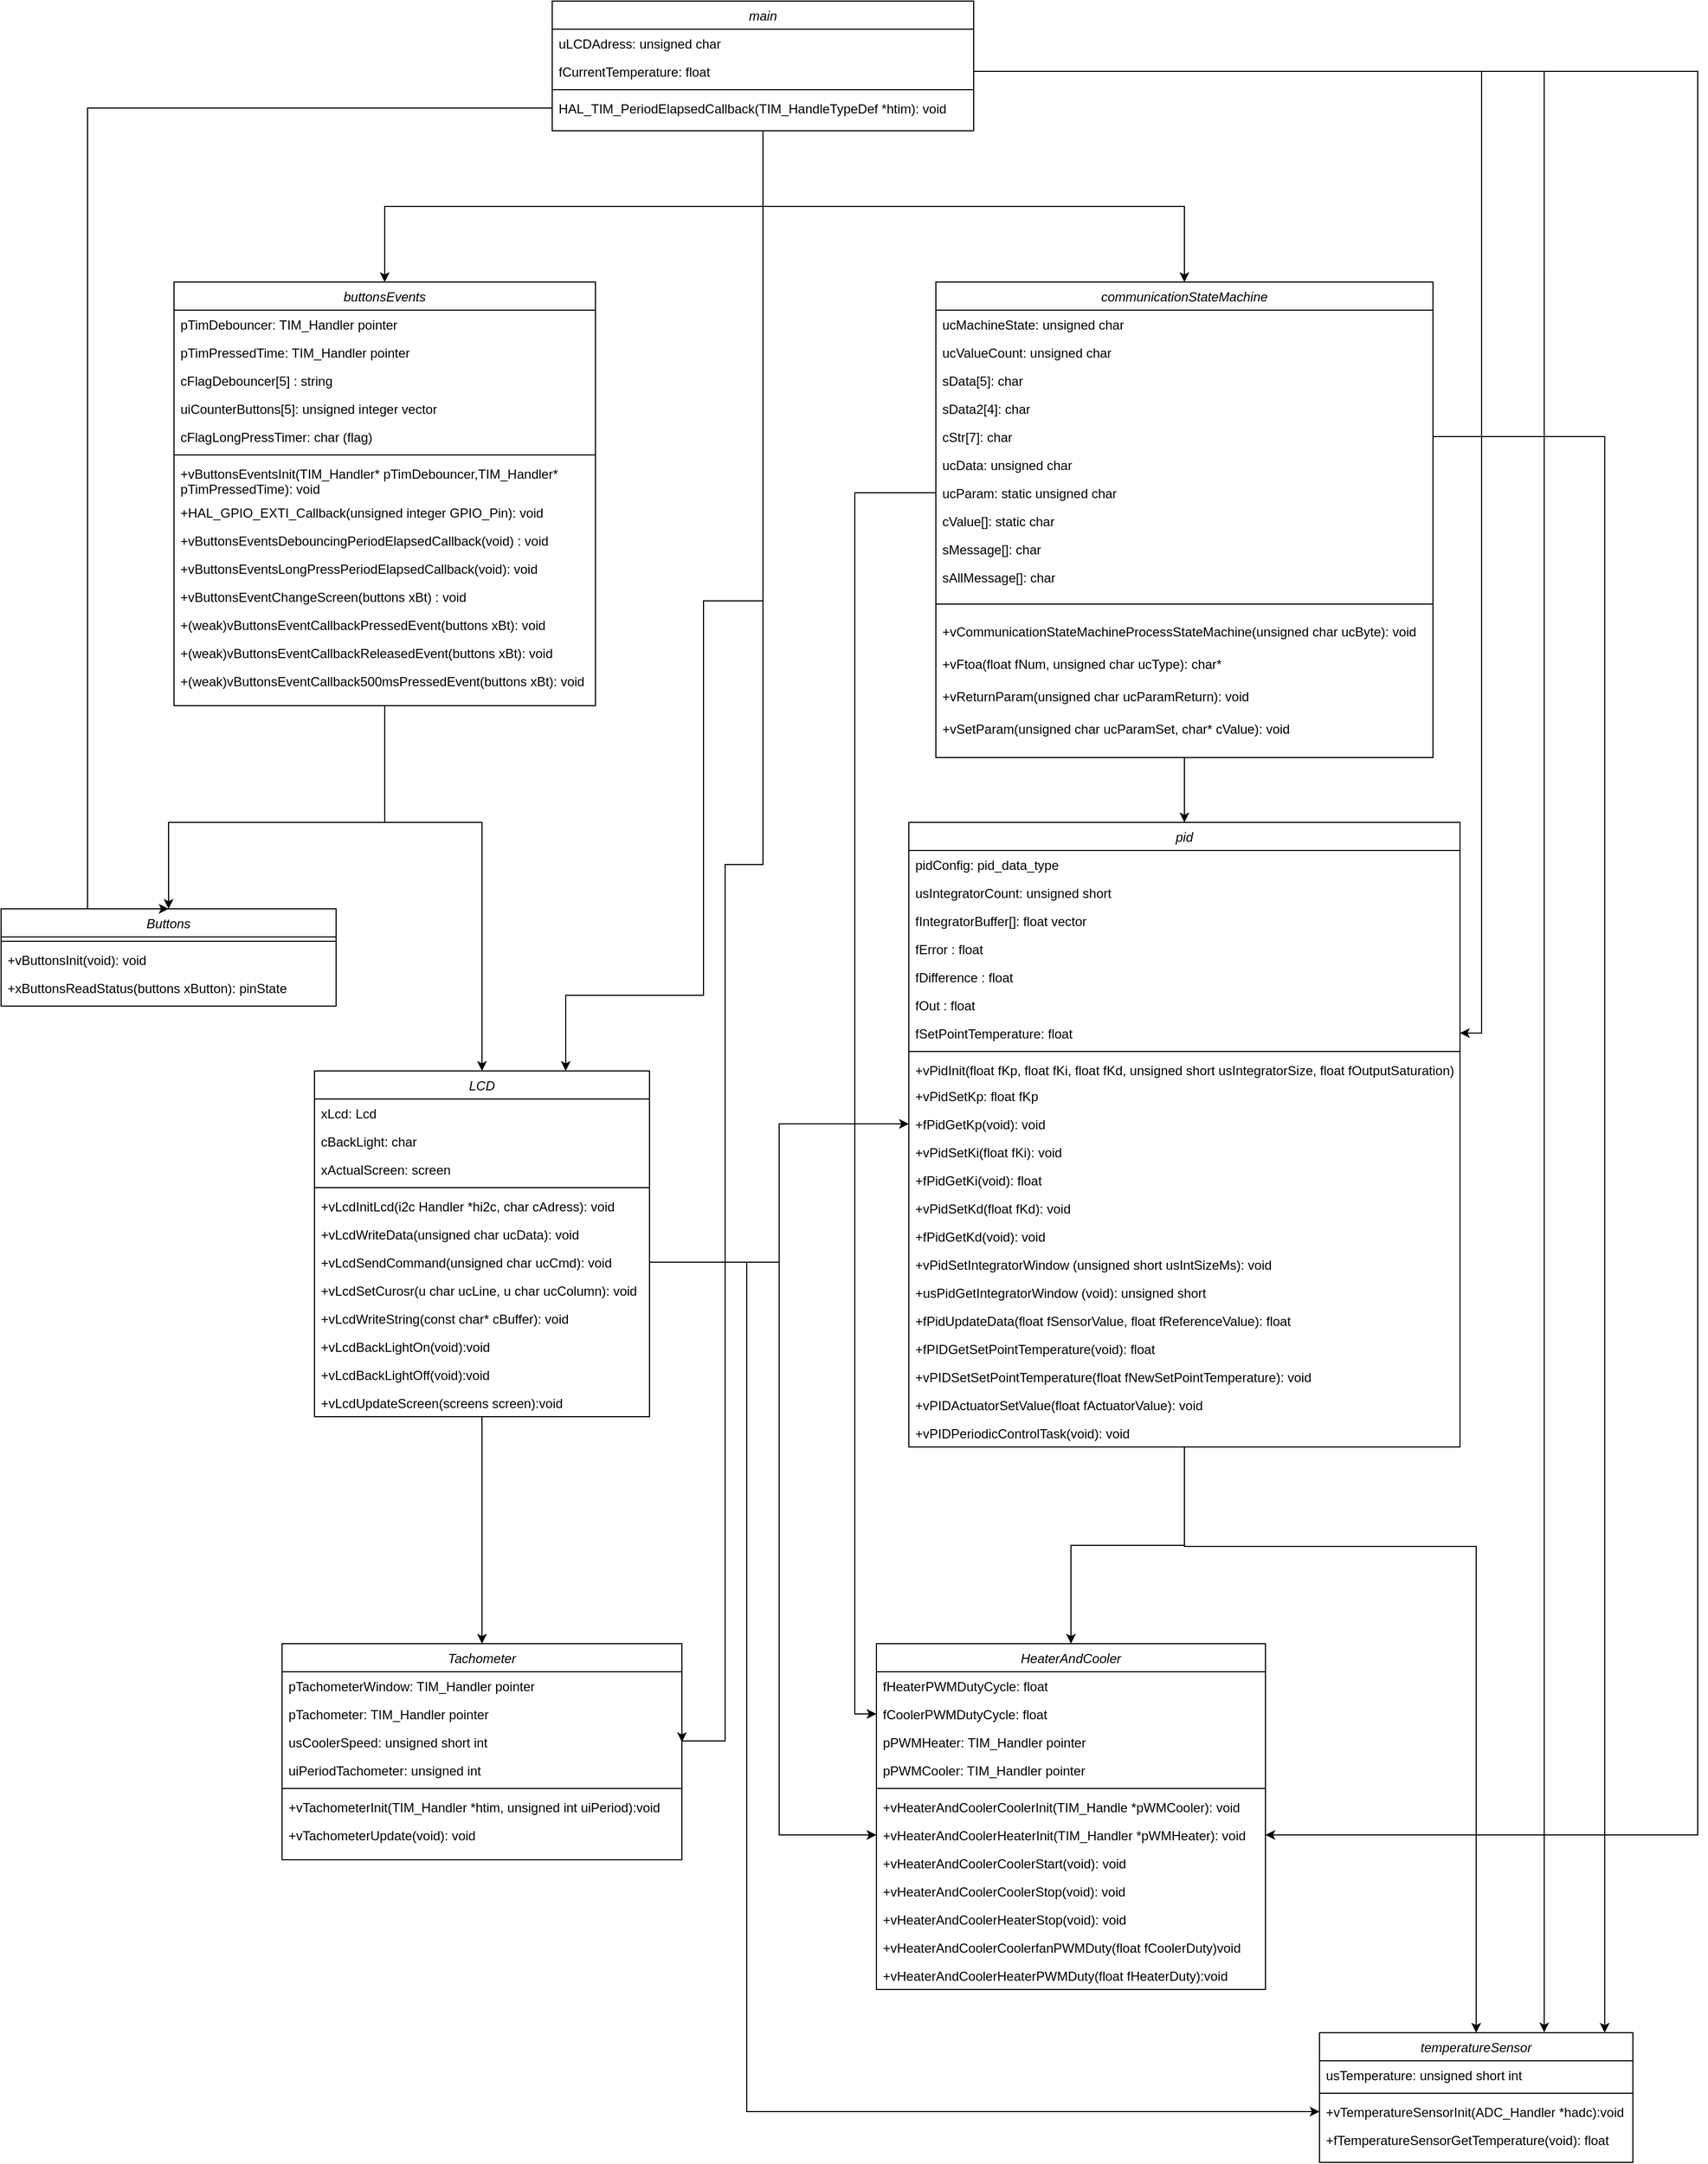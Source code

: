 <mxfile version="21.5.0" type="github">
  <diagram id="C5RBs43oDa-KdzZeNtuy" name="Page-1">
    <mxGraphModel dx="1857" dy="932" grid="1" gridSize="10" guides="1" tooltips="1" connect="1" arrows="1" fold="1" page="1" pageScale="1" pageWidth="827" pageHeight="1169" math="0" shadow="0">
      <root>
        <mxCell id="WIyWlLk6GJQsqaUBKTNV-0" />
        <mxCell id="WIyWlLk6GJQsqaUBKTNV-1" parent="WIyWlLk6GJQsqaUBKTNV-0" />
        <mxCell id="bBa0pSg91hH1IUtt1Wy1-30" style="edgeStyle=orthogonalEdgeStyle;rounded=0;orthogonalLoop=1;jettySize=auto;html=1;entryX=0.5;entryY=0;entryDx=0;entryDy=0;" parent="WIyWlLk6GJQsqaUBKTNV-1" source="zkfFHV4jXpPFQw0GAbJ--0" target="0i5cV93Fo1JxYbAB2r_D-63" edge="1">
          <mxGeometry relative="1" as="geometry" />
        </mxCell>
        <mxCell id="zkfFHV4jXpPFQw0GAbJ--0" value="LCD" style="swimlane;fontStyle=2;align=center;verticalAlign=top;childLayout=stackLayout;horizontal=1;startSize=26;horizontalStack=0;resizeParent=1;resizeLast=0;collapsible=1;marginBottom=0;rounded=0;shadow=0;strokeWidth=1;" parent="WIyWlLk6GJQsqaUBKTNV-1" vertex="1">
          <mxGeometry x="330" y="1200" width="310" height="320" as="geometry">
            <mxRectangle x="230" y="140" width="160" height="26" as="alternateBounds" />
          </mxGeometry>
        </mxCell>
        <mxCell id="zkfFHV4jXpPFQw0GAbJ--1" value="xLcd: Lcd&#xa;" style="text;align=left;verticalAlign=top;spacingLeft=4;spacingRight=4;overflow=hidden;rotatable=0;points=[[0,0.5],[1,0.5]];portConstraint=eastwest;" parent="zkfFHV4jXpPFQw0GAbJ--0" vertex="1">
          <mxGeometry y="26" width="310" height="26" as="geometry" />
        </mxCell>
        <mxCell id="zkfFHV4jXpPFQw0GAbJ--2" value="cBackLight: char" style="text;align=left;verticalAlign=top;spacingLeft=4;spacingRight=4;overflow=hidden;rotatable=0;points=[[0,0.5],[1,0.5]];portConstraint=eastwest;rounded=0;shadow=0;html=0;" parent="zkfFHV4jXpPFQw0GAbJ--0" vertex="1">
          <mxGeometry y="52" width="310" height="26" as="geometry" />
        </mxCell>
        <mxCell id="2O0lbyeupgAcVJC7sNoG-7" value="xActualScreen: screen" style="text;align=left;verticalAlign=top;spacingLeft=4;spacingRight=4;overflow=hidden;rotatable=0;points=[[0,0.5],[1,0.5]];portConstraint=eastwest;rounded=0;shadow=0;html=0;" parent="zkfFHV4jXpPFQw0GAbJ--0" vertex="1">
          <mxGeometry y="78" width="310" height="26" as="geometry" />
        </mxCell>
        <mxCell id="zkfFHV4jXpPFQw0GAbJ--4" value="" style="line;html=1;strokeWidth=1;align=left;verticalAlign=middle;spacingTop=-1;spacingLeft=3;spacingRight=3;rotatable=0;labelPosition=right;points=[];portConstraint=eastwest;" parent="zkfFHV4jXpPFQw0GAbJ--0" vertex="1">
          <mxGeometry y="104" width="310" height="8" as="geometry" />
        </mxCell>
        <mxCell id="zkfFHV4jXpPFQw0GAbJ--5" value="+vLcdInitLcd(i2c Handler *hi2c, char cAdress): void" style="text;align=left;verticalAlign=top;spacingLeft=4;spacingRight=4;overflow=hidden;rotatable=0;points=[[0,0.5],[1,0.5]];portConstraint=eastwest;" parent="zkfFHV4jXpPFQw0GAbJ--0" vertex="1">
          <mxGeometry y="112" width="310" height="26" as="geometry" />
        </mxCell>
        <mxCell id="BaVjH6o6p_pFR1Oq_3Zt-0" value="+vLcdWriteData(unsigned char ucData): void" style="text;align=left;verticalAlign=top;spacingLeft=4;spacingRight=4;overflow=hidden;rotatable=0;points=[[0,0.5],[1,0.5]];portConstraint=eastwest;" parent="zkfFHV4jXpPFQw0GAbJ--0" vertex="1">
          <mxGeometry y="138" width="310" height="26" as="geometry" />
        </mxCell>
        <mxCell id="BaVjH6o6p_pFR1Oq_3Zt-1" value="+vLcdSendCommand(unsigned char ucCmd): void" style="text;align=left;verticalAlign=top;spacingLeft=4;spacingRight=4;overflow=hidden;rotatable=0;points=[[0,0.5],[1,0.5]];portConstraint=eastwest;" parent="zkfFHV4jXpPFQw0GAbJ--0" vertex="1">
          <mxGeometry y="164" width="310" height="26" as="geometry" />
        </mxCell>
        <mxCell id="BaVjH6o6p_pFR1Oq_3Zt-2" value="+vLcdSetCurosr(u char ucLine, u char ucColumn): void" style="text;align=left;verticalAlign=top;spacingLeft=4;spacingRight=4;overflow=hidden;rotatable=0;points=[[0,0.5],[1,0.5]];portConstraint=eastwest;" parent="zkfFHV4jXpPFQw0GAbJ--0" vertex="1">
          <mxGeometry y="190" width="310" height="26" as="geometry" />
        </mxCell>
        <mxCell id="BaVjH6o6p_pFR1Oq_3Zt-3" value="+vLcdWriteString(const char* cBuffer): void" style="text;align=left;verticalAlign=top;spacingLeft=4;spacingRight=4;overflow=hidden;rotatable=0;points=[[0,0.5],[1,0.5]];portConstraint=eastwest;" parent="zkfFHV4jXpPFQw0GAbJ--0" vertex="1">
          <mxGeometry y="216" width="310" height="26" as="geometry" />
        </mxCell>
        <mxCell id="2O0lbyeupgAcVJC7sNoG-2" value="+vLcdBackLightOn(void):void" style="text;align=left;verticalAlign=top;spacingLeft=4;spacingRight=4;overflow=hidden;rotatable=0;points=[[0,0.5],[1,0.5]];portConstraint=eastwest;" parent="zkfFHV4jXpPFQw0GAbJ--0" vertex="1">
          <mxGeometry y="242" width="310" height="26" as="geometry" />
        </mxCell>
        <mxCell id="2O0lbyeupgAcVJC7sNoG-3" value="+vLcdBackLightOff(void):void" style="text;align=left;verticalAlign=top;spacingLeft=4;spacingRight=4;overflow=hidden;rotatable=0;points=[[0,0.5],[1,0.5]];portConstraint=eastwest;" parent="zkfFHV4jXpPFQw0GAbJ--0" vertex="1">
          <mxGeometry y="268" width="310" height="26" as="geometry" />
        </mxCell>
        <mxCell id="2O0lbyeupgAcVJC7sNoG-4" value="+vLcdUpdateScreen(screens screen):void" style="text;align=left;verticalAlign=top;spacingLeft=4;spacingRight=4;overflow=hidden;rotatable=0;points=[[0,0.5],[1,0.5]];portConstraint=eastwest;" parent="zkfFHV4jXpPFQw0GAbJ--0" vertex="1">
          <mxGeometry y="294" width="310" height="26" as="geometry" />
        </mxCell>
        <mxCell id="0i5cV93Fo1JxYbAB2r_D-0" value="Buttons" style="swimlane;fontStyle=2;align=center;verticalAlign=top;childLayout=stackLayout;horizontal=1;startSize=26;horizontalStack=0;resizeParent=1;resizeLast=0;collapsible=1;marginBottom=0;rounded=0;shadow=0;strokeWidth=1;" parent="WIyWlLk6GJQsqaUBKTNV-1" vertex="1">
          <mxGeometry x="40" y="1050" width="310" height="90" as="geometry">
            <mxRectangle x="230" y="140" width="160" height="26" as="alternateBounds" />
          </mxGeometry>
        </mxCell>
        <mxCell id="0i5cV93Fo1JxYbAB2r_D-4" value="" style="line;html=1;strokeWidth=1;align=left;verticalAlign=middle;spacingTop=-1;spacingLeft=3;spacingRight=3;rotatable=0;labelPosition=right;points=[];portConstraint=eastwest;" parent="0i5cV93Fo1JxYbAB2r_D-0" vertex="1">
          <mxGeometry y="26" width="310" height="8" as="geometry" />
        </mxCell>
        <mxCell id="0i5cV93Fo1JxYbAB2r_D-5" value="+vButtonsInit(void): void" style="text;align=left;verticalAlign=top;spacingLeft=4;spacingRight=4;overflow=hidden;rotatable=0;points=[[0,0.5],[1,0.5]];portConstraint=eastwest;" parent="0i5cV93Fo1JxYbAB2r_D-0" vertex="1">
          <mxGeometry y="34" width="310" height="26" as="geometry" />
        </mxCell>
        <mxCell id="0i5cV93Fo1JxYbAB2r_D-6" value="+xButtonsReadStatus(buttons xButton): pinState" style="text;align=left;verticalAlign=top;spacingLeft=4;spacingRight=4;overflow=hidden;rotatable=0;points=[[0,0.5],[1,0.5]];portConstraint=eastwest;" parent="0i5cV93Fo1JxYbAB2r_D-0" vertex="1">
          <mxGeometry y="60" width="310" height="26" as="geometry" />
        </mxCell>
        <mxCell id="bBa0pSg91hH1IUtt1Wy1-35" style="edgeStyle=orthogonalEdgeStyle;rounded=0;orthogonalLoop=1;jettySize=auto;html=1;entryX=0.5;entryY=0;entryDx=0;entryDy=0;" parent="WIyWlLk6GJQsqaUBKTNV-1" source="0i5cV93Fo1JxYbAB2r_D-13" target="zkfFHV4jXpPFQw0GAbJ--0" edge="1">
          <mxGeometry relative="1" as="geometry">
            <Array as="points">
              <mxPoint x="395" y="970" />
              <mxPoint x="485" y="970" />
            </Array>
          </mxGeometry>
        </mxCell>
        <mxCell id="bBa0pSg91hH1IUtt1Wy1-37" style="edgeStyle=orthogonalEdgeStyle;rounded=0;orthogonalLoop=1;jettySize=auto;html=1;entryX=0.5;entryY=0;entryDx=0;entryDy=0;exitX=0.5;exitY=1;exitDx=0;exitDy=0;" parent="WIyWlLk6GJQsqaUBKTNV-1" source="0i5cV93Fo1JxYbAB2r_D-13" target="0i5cV93Fo1JxYbAB2r_D-0" edge="1">
          <mxGeometry relative="1" as="geometry">
            <Array as="points">
              <mxPoint x="395" y="970" />
              <mxPoint x="195" y="970" />
            </Array>
          </mxGeometry>
        </mxCell>
        <mxCell id="0i5cV93Fo1JxYbAB2r_D-13" value="buttonsEvents" style="swimlane;fontStyle=2;align=center;verticalAlign=top;childLayout=stackLayout;horizontal=1;startSize=26;horizontalStack=0;resizeParent=1;resizeLast=0;collapsible=1;marginBottom=0;rounded=0;shadow=0;strokeWidth=1;" parent="WIyWlLk6GJQsqaUBKTNV-1" vertex="1">
          <mxGeometry x="200" y="470" width="390" height="392" as="geometry">
            <mxRectangle x="230" y="140" width="160" height="26" as="alternateBounds" />
          </mxGeometry>
        </mxCell>
        <mxCell id="0i5cV93Fo1JxYbAB2r_D-14" value="pTimDebouncer: TIM_Handler pointer" style="text;align=left;verticalAlign=top;spacingLeft=4;spacingRight=4;overflow=hidden;rotatable=0;points=[[0,0.5],[1,0.5]];portConstraint=eastwest;" parent="0i5cV93Fo1JxYbAB2r_D-13" vertex="1">
          <mxGeometry y="26" width="390" height="26" as="geometry" />
        </mxCell>
        <mxCell id="0i5cV93Fo1JxYbAB2r_D-15" value="pTimPressedTime: TIM_Handler pointer" style="text;align=left;verticalAlign=top;spacingLeft=4;spacingRight=4;overflow=hidden;rotatable=0;points=[[0,0.5],[1,0.5]];portConstraint=eastwest;rounded=0;shadow=0;html=0;" parent="0i5cV93Fo1JxYbAB2r_D-13" vertex="1">
          <mxGeometry y="52" width="390" height="26" as="geometry" />
        </mxCell>
        <mxCell id="0i5cV93Fo1JxYbAB2r_D-16" value="cFlagDebouncer[5] : string" style="text;align=left;verticalAlign=top;spacingLeft=4;spacingRight=4;overflow=hidden;rotatable=0;points=[[0,0.5],[1,0.5]];portConstraint=eastwest;rounded=0;shadow=0;html=0;" parent="0i5cV93Fo1JxYbAB2r_D-13" vertex="1">
          <mxGeometry y="78" width="390" height="26" as="geometry" />
        </mxCell>
        <mxCell id="0i5cV93Fo1JxYbAB2r_D-26" value="uiCounterButtons[5]: unsigned integer vector" style="text;align=left;verticalAlign=top;spacingLeft=4;spacingRight=4;overflow=hidden;rotatable=0;points=[[0,0.5],[1,0.5]];portConstraint=eastwest;rounded=0;shadow=0;html=0;" parent="0i5cV93Fo1JxYbAB2r_D-13" vertex="1">
          <mxGeometry y="104" width="390" height="26" as="geometry" />
        </mxCell>
        <mxCell id="0i5cV93Fo1JxYbAB2r_D-27" value="cFlagLongPressTimer: char (flag)" style="text;align=left;verticalAlign=top;spacingLeft=4;spacingRight=4;overflow=hidden;rotatable=0;points=[[0,0.5],[1,0.5]];portConstraint=eastwest;rounded=0;shadow=0;html=0;" parent="0i5cV93Fo1JxYbAB2r_D-13" vertex="1">
          <mxGeometry y="130" width="390" height="26" as="geometry" />
        </mxCell>
        <mxCell id="0i5cV93Fo1JxYbAB2r_D-17" value="" style="line;html=1;strokeWidth=1;align=left;verticalAlign=middle;spacingTop=-1;spacingLeft=3;spacingRight=3;rotatable=0;labelPosition=right;points=[];portConstraint=eastwest;" parent="0i5cV93Fo1JxYbAB2r_D-13" vertex="1">
          <mxGeometry y="156" width="390" height="8" as="geometry" />
        </mxCell>
        <mxCell id="0i5cV93Fo1JxYbAB2r_D-18" value="+vButtonsEventsInit(TIM_Handler* pTimDebouncer,TIM_Handler* &#xa;pTimPressedTime): void" style="text;align=left;verticalAlign=top;spacingLeft=4;spacingRight=4;overflow=hidden;rotatable=0;points=[[0,0.5],[1,0.5]];portConstraint=eastwest;" parent="0i5cV93Fo1JxYbAB2r_D-13" vertex="1">
          <mxGeometry y="164" width="390" height="36" as="geometry" />
        </mxCell>
        <mxCell id="0i5cV93Fo1JxYbAB2r_D-19" value="+HAL_GPIO_EXTI_Callback(unsigned integer GPIO_Pin): void" style="text;align=left;verticalAlign=top;spacingLeft=4;spacingRight=4;overflow=hidden;rotatable=0;points=[[0,0.5],[1,0.5]];portConstraint=eastwest;" parent="0i5cV93Fo1JxYbAB2r_D-13" vertex="1">
          <mxGeometry y="200" width="390" height="26" as="geometry" />
        </mxCell>
        <mxCell id="0i5cV93Fo1JxYbAB2r_D-20" value="+vButtonsEventsDebouncingPeriodElapsedCallback(void) : void" style="text;align=left;verticalAlign=top;spacingLeft=4;spacingRight=4;overflow=hidden;rotatable=0;points=[[0,0.5],[1,0.5]];portConstraint=eastwest;" parent="0i5cV93Fo1JxYbAB2r_D-13" vertex="1">
          <mxGeometry y="226" width="390" height="26" as="geometry" />
        </mxCell>
        <mxCell id="0i5cV93Fo1JxYbAB2r_D-21" value="+vButtonsEventsLongPressPeriodElapsedCallback(void): void" style="text;align=left;verticalAlign=top;spacingLeft=4;spacingRight=4;overflow=hidden;rotatable=0;points=[[0,0.5],[1,0.5]];portConstraint=eastwest;" parent="0i5cV93Fo1JxYbAB2r_D-13" vertex="1">
          <mxGeometry y="252" width="390" height="26" as="geometry" />
        </mxCell>
        <mxCell id="0i5cV93Fo1JxYbAB2r_D-22" value="+vButtonsEventChangeScreen(buttons xBt) : void" style="text;align=left;verticalAlign=top;spacingLeft=4;spacingRight=4;overflow=hidden;rotatable=0;points=[[0,0.5],[1,0.5]];portConstraint=eastwest;" parent="0i5cV93Fo1JxYbAB2r_D-13" vertex="1">
          <mxGeometry y="278" width="390" height="26" as="geometry" />
        </mxCell>
        <mxCell id="0i5cV93Fo1JxYbAB2r_D-23" value="+(weak)vButtonsEventCallbackPressedEvent(buttons xBt): void" style="text;align=left;verticalAlign=top;spacingLeft=4;spacingRight=4;overflow=hidden;rotatable=0;points=[[0,0.5],[1,0.5]];portConstraint=eastwest;" parent="0i5cV93Fo1JxYbAB2r_D-13" vertex="1">
          <mxGeometry y="304" width="390" height="26" as="geometry" />
        </mxCell>
        <mxCell id="0i5cV93Fo1JxYbAB2r_D-24" value="+(weak)vButtonsEventCallbackReleasedEvent(buttons xBt): void" style="text;align=left;verticalAlign=top;spacingLeft=4;spacingRight=4;overflow=hidden;rotatable=0;points=[[0,0.5],[1,0.5]];portConstraint=eastwest;" parent="0i5cV93Fo1JxYbAB2r_D-13" vertex="1">
          <mxGeometry y="330" width="390" height="26" as="geometry" />
        </mxCell>
        <mxCell id="0i5cV93Fo1JxYbAB2r_D-25" value="+(weak)vButtonsEventCallback500msPressedEvent(buttons xBt): void" style="text;align=left;verticalAlign=top;spacingLeft=4;spacingRight=4;overflow=hidden;rotatable=0;points=[[0,0.5],[1,0.5]];portConstraint=eastwest;" parent="0i5cV93Fo1JxYbAB2r_D-13" vertex="1">
          <mxGeometry y="356" width="390" height="26" as="geometry" />
        </mxCell>
        <mxCell id="0i5cV93Fo1JxYbAB2r_D-28" value="HeaterAndCooler" style="swimlane;fontStyle=2;align=center;verticalAlign=top;childLayout=stackLayout;horizontal=1;startSize=26;horizontalStack=0;resizeParent=1;resizeLast=0;collapsible=1;marginBottom=0;rounded=0;shadow=0;strokeWidth=1;" parent="WIyWlLk6GJQsqaUBKTNV-1" vertex="1">
          <mxGeometry x="850" y="1730" width="360" height="320" as="geometry">
            <mxRectangle x="230" y="140" width="160" height="26" as="alternateBounds" />
          </mxGeometry>
        </mxCell>
        <mxCell id="0i5cV93Fo1JxYbAB2r_D-30" value="fHeaterPWMDutyCycle: float" style="text;align=left;verticalAlign=top;spacingLeft=4;spacingRight=4;overflow=hidden;rotatable=0;points=[[0,0.5],[1,0.5]];portConstraint=eastwest;rounded=0;shadow=0;html=0;" parent="0i5cV93Fo1JxYbAB2r_D-28" vertex="1">
          <mxGeometry y="26" width="360" height="26" as="geometry" />
        </mxCell>
        <mxCell id="0i5cV93Fo1JxYbAB2r_D-31" value="fCoolerPWMDutyCycle: float" style="text;align=left;verticalAlign=top;spacingLeft=4;spacingRight=4;overflow=hidden;rotatable=0;points=[[0,0.5],[1,0.5]];portConstraint=eastwest;rounded=0;shadow=0;html=0;" parent="0i5cV93Fo1JxYbAB2r_D-28" vertex="1">
          <mxGeometry y="52" width="360" height="26" as="geometry" />
        </mxCell>
        <mxCell id="0i5cV93Fo1JxYbAB2r_D-41" value="pPWMHeater: TIM_Handler pointer" style="text;align=left;verticalAlign=top;spacingLeft=4;spacingRight=4;overflow=hidden;rotatable=0;points=[[0,0.5],[1,0.5]];portConstraint=eastwest;rounded=0;shadow=0;html=0;" parent="0i5cV93Fo1JxYbAB2r_D-28" vertex="1">
          <mxGeometry y="78" width="360" height="26" as="geometry" />
        </mxCell>
        <mxCell id="0i5cV93Fo1JxYbAB2r_D-42" value="pPWMCooler: TIM_Handler pointer" style="text;align=left;verticalAlign=top;spacingLeft=4;spacingRight=4;overflow=hidden;rotatable=0;points=[[0,0.5],[1,0.5]];portConstraint=eastwest;rounded=0;shadow=0;html=0;" parent="0i5cV93Fo1JxYbAB2r_D-28" vertex="1">
          <mxGeometry y="104" width="360" height="26" as="geometry" />
        </mxCell>
        <mxCell id="0i5cV93Fo1JxYbAB2r_D-32" value="" style="line;html=1;strokeWidth=1;align=left;verticalAlign=middle;spacingTop=-1;spacingLeft=3;spacingRight=3;rotatable=0;labelPosition=right;points=[];portConstraint=eastwest;" parent="0i5cV93Fo1JxYbAB2r_D-28" vertex="1">
          <mxGeometry y="130" width="360" height="8" as="geometry" />
        </mxCell>
        <mxCell id="0i5cV93Fo1JxYbAB2r_D-33" value="+vHeaterAndCoolerCoolerInit(TIM_Handle *pWMCooler): void" style="text;align=left;verticalAlign=top;spacingLeft=4;spacingRight=4;overflow=hidden;rotatable=0;points=[[0,0.5],[1,0.5]];portConstraint=eastwest;" parent="0i5cV93Fo1JxYbAB2r_D-28" vertex="1">
          <mxGeometry y="138" width="360" height="26" as="geometry" />
        </mxCell>
        <mxCell id="0i5cV93Fo1JxYbAB2r_D-34" value="+vHeaterAndCoolerHeaterInit(TIM_Handler *pWMHeater): void&#xa;" style="text;align=left;verticalAlign=top;spacingLeft=4;spacingRight=4;overflow=hidden;rotatable=0;points=[[0,0.5],[1,0.5]];portConstraint=eastwest;" parent="0i5cV93Fo1JxYbAB2r_D-28" vertex="1">
          <mxGeometry y="164" width="360" height="26" as="geometry" />
        </mxCell>
        <mxCell id="0i5cV93Fo1JxYbAB2r_D-35" value="+vHeaterAndCoolerCoolerStart(void): void" style="text;align=left;verticalAlign=top;spacingLeft=4;spacingRight=4;overflow=hidden;rotatable=0;points=[[0,0.5],[1,0.5]];portConstraint=eastwest;" parent="0i5cV93Fo1JxYbAB2r_D-28" vertex="1">
          <mxGeometry y="190" width="360" height="26" as="geometry" />
        </mxCell>
        <mxCell id="0i5cV93Fo1JxYbAB2r_D-36" value="+vHeaterAndCoolerCoolerStop(void): void" style="text;align=left;verticalAlign=top;spacingLeft=4;spacingRight=4;overflow=hidden;rotatable=0;points=[[0,0.5],[1,0.5]];portConstraint=eastwest;" parent="0i5cV93Fo1JxYbAB2r_D-28" vertex="1">
          <mxGeometry y="216" width="360" height="26" as="geometry" />
        </mxCell>
        <mxCell id="0i5cV93Fo1JxYbAB2r_D-37" value="+vHeaterAndCoolerHeaterStop(void): void" style="text;align=left;verticalAlign=top;spacingLeft=4;spacingRight=4;overflow=hidden;rotatable=0;points=[[0,0.5],[1,0.5]];portConstraint=eastwest;" parent="0i5cV93Fo1JxYbAB2r_D-28" vertex="1">
          <mxGeometry y="242" width="360" height="26" as="geometry" />
        </mxCell>
        <mxCell id="0i5cV93Fo1JxYbAB2r_D-38" value="+vHeaterAndCoolerCoolerfanPWMDuty(float fCoolerDuty)void" style="text;align=left;verticalAlign=top;spacingLeft=4;spacingRight=4;overflow=hidden;rotatable=0;points=[[0,0.5],[1,0.5]];portConstraint=eastwest;" parent="0i5cV93Fo1JxYbAB2r_D-28" vertex="1">
          <mxGeometry y="268" width="360" height="26" as="geometry" />
        </mxCell>
        <mxCell id="0i5cV93Fo1JxYbAB2r_D-39" value="+vHeaterAndCoolerHeaterPWMDuty(float fHeaterDuty):void" style="text;align=left;verticalAlign=top;spacingLeft=4;spacingRight=4;overflow=hidden;rotatable=0;points=[[0,0.5],[1,0.5]];portConstraint=eastwest;" parent="0i5cV93Fo1JxYbAB2r_D-28" vertex="1">
          <mxGeometry y="294" width="360" height="26" as="geometry" />
        </mxCell>
        <mxCell id="0i5cV93Fo1JxYbAB2r_D-63" value="Tachometer" style="swimlane;fontStyle=2;align=center;verticalAlign=top;childLayout=stackLayout;horizontal=1;startSize=26;horizontalStack=0;resizeParent=1;resizeLast=0;collapsible=1;marginBottom=0;rounded=0;shadow=0;strokeWidth=1;" parent="WIyWlLk6GJQsqaUBKTNV-1" vertex="1">
          <mxGeometry x="300" y="1730" width="370" height="200" as="geometry">
            <mxRectangle x="230" y="140" width="160" height="26" as="alternateBounds" />
          </mxGeometry>
        </mxCell>
        <mxCell id="0i5cV93Fo1JxYbAB2r_D-64" value="pTachometerWindow: TIM_Handler pointer" style="text;align=left;verticalAlign=top;spacingLeft=4;spacingRight=4;overflow=hidden;rotatable=0;points=[[0,0.5],[1,0.5]];portConstraint=eastwest;" parent="0i5cV93Fo1JxYbAB2r_D-63" vertex="1">
          <mxGeometry y="26" width="370" height="26" as="geometry" />
        </mxCell>
        <mxCell id="0i5cV93Fo1JxYbAB2r_D-65" value="pTachometer: TIM_Handler pointer" style="text;align=left;verticalAlign=top;spacingLeft=4;spacingRight=4;overflow=hidden;rotatable=0;points=[[0,0.5],[1,0.5]];portConstraint=eastwest;rounded=0;shadow=0;html=0;" parent="0i5cV93Fo1JxYbAB2r_D-63" vertex="1">
          <mxGeometry y="52" width="370" height="26" as="geometry" />
        </mxCell>
        <mxCell id="0i5cV93Fo1JxYbAB2r_D-66" value="usCoolerSpeed: unsigned short int" style="text;align=left;verticalAlign=top;spacingLeft=4;spacingRight=4;overflow=hidden;rotatable=0;points=[[0,0.5],[1,0.5]];portConstraint=eastwest;rounded=0;shadow=0;html=0;" parent="0i5cV93Fo1JxYbAB2r_D-63" vertex="1">
          <mxGeometry y="78" width="370" height="26" as="geometry" />
        </mxCell>
        <mxCell id="0i5cV93Fo1JxYbAB2r_D-76" value="uiPeriodTachometer: unsigned int" style="text;align=left;verticalAlign=top;spacingLeft=4;spacingRight=4;overflow=hidden;rotatable=0;points=[[0,0.5],[1,0.5]];portConstraint=eastwest;rounded=0;shadow=0;html=0;" parent="0i5cV93Fo1JxYbAB2r_D-63" vertex="1">
          <mxGeometry y="104" width="370" height="26" as="geometry" />
        </mxCell>
        <mxCell id="0i5cV93Fo1JxYbAB2r_D-67" value="" style="line;html=1;strokeWidth=1;align=left;verticalAlign=middle;spacingTop=-1;spacingLeft=3;spacingRight=3;rotatable=0;labelPosition=right;points=[];portConstraint=eastwest;" parent="0i5cV93Fo1JxYbAB2r_D-63" vertex="1">
          <mxGeometry y="130" width="370" height="8" as="geometry" />
        </mxCell>
        <mxCell id="0i5cV93Fo1JxYbAB2r_D-68" value="+vTachometerInit(TIM_Handler *htim, unsigned int uiPeriod):void" style="text;align=left;verticalAlign=top;spacingLeft=4;spacingRight=4;overflow=hidden;rotatable=0;points=[[0,0.5],[1,0.5]];portConstraint=eastwest;" parent="0i5cV93Fo1JxYbAB2r_D-63" vertex="1">
          <mxGeometry y="138" width="370" height="26" as="geometry" />
        </mxCell>
        <mxCell id="0i5cV93Fo1JxYbAB2r_D-69" value="+vTachometerUpdate(void): void" style="text;align=left;verticalAlign=top;spacingLeft=4;spacingRight=4;overflow=hidden;rotatable=0;points=[[0,0.5],[1,0.5]];portConstraint=eastwest;" parent="0i5cV93Fo1JxYbAB2r_D-63" vertex="1">
          <mxGeometry y="164" width="370" height="26" as="geometry" />
        </mxCell>
        <mxCell id="0i5cV93Fo1JxYbAB2r_D-77" value="temperatureSensor" style="swimlane;fontStyle=2;align=center;verticalAlign=top;childLayout=stackLayout;horizontal=1;startSize=26;horizontalStack=0;resizeParent=1;resizeLast=0;collapsible=1;marginBottom=0;rounded=0;shadow=0;strokeWidth=1;" parent="WIyWlLk6GJQsqaUBKTNV-1" vertex="1">
          <mxGeometry x="1260" y="2090" width="290" height="120" as="geometry">
            <mxRectangle x="230" y="140" width="160" height="26" as="alternateBounds" />
          </mxGeometry>
        </mxCell>
        <mxCell id="0i5cV93Fo1JxYbAB2r_D-78" value="usTemperature: unsigned short int" style="text;align=left;verticalAlign=top;spacingLeft=4;spacingRight=4;overflow=hidden;rotatable=0;points=[[0,0.5],[1,0.5]];portConstraint=eastwest;" parent="0i5cV93Fo1JxYbAB2r_D-77" vertex="1">
          <mxGeometry y="26" width="290" height="26" as="geometry" />
        </mxCell>
        <mxCell id="0i5cV93Fo1JxYbAB2r_D-82" value="" style="line;html=1;strokeWidth=1;align=left;verticalAlign=middle;spacingTop=-1;spacingLeft=3;spacingRight=3;rotatable=0;labelPosition=right;points=[];portConstraint=eastwest;" parent="0i5cV93Fo1JxYbAB2r_D-77" vertex="1">
          <mxGeometry y="52" width="290" height="8" as="geometry" />
        </mxCell>
        <mxCell id="0i5cV93Fo1JxYbAB2r_D-83" value="+vTemperatureSensorInit(ADC_Handler *hadc):void" style="text;align=left;verticalAlign=top;spacingLeft=4;spacingRight=4;overflow=hidden;rotatable=0;points=[[0,0.5],[1,0.5]];portConstraint=eastwest;" parent="0i5cV93Fo1JxYbAB2r_D-77" vertex="1">
          <mxGeometry y="60" width="290" height="26" as="geometry" />
        </mxCell>
        <mxCell id="0i5cV93Fo1JxYbAB2r_D-84" value="+fTemperatureSensorGetTemperature(void): float" style="text;align=left;verticalAlign=top;spacingLeft=4;spacingRight=4;overflow=hidden;rotatable=0;points=[[0,0.5],[1,0.5]];portConstraint=eastwest;" parent="0i5cV93Fo1JxYbAB2r_D-77" vertex="1">
          <mxGeometry y="86" width="290" height="26" as="geometry" />
        </mxCell>
        <mxCell id="bBa0pSg91hH1IUtt1Wy1-28" style="edgeStyle=orthogonalEdgeStyle;rounded=0;orthogonalLoop=1;jettySize=auto;html=1;entryX=0.5;entryY=0;entryDx=0;entryDy=0;" parent="WIyWlLk6GJQsqaUBKTNV-1" source="0i5cV93Fo1JxYbAB2r_D-85" target="0i5cV93Fo1JxYbAB2r_D-28" edge="1">
          <mxGeometry relative="1" as="geometry" />
        </mxCell>
        <mxCell id="bBa0pSg91hH1IUtt1Wy1-29" style="edgeStyle=orthogonalEdgeStyle;rounded=0;orthogonalLoop=1;jettySize=auto;html=1;entryX=0.5;entryY=0;entryDx=0;entryDy=0;" parent="WIyWlLk6GJQsqaUBKTNV-1" source="0i5cV93Fo1JxYbAB2r_D-85" target="0i5cV93Fo1JxYbAB2r_D-77" edge="1">
          <mxGeometry relative="1" as="geometry">
            <Array as="points">
              <mxPoint x="1135" y="1640" />
              <mxPoint x="1405" y="1640" />
            </Array>
          </mxGeometry>
        </mxCell>
        <mxCell id="0i5cV93Fo1JxYbAB2r_D-85" value="pid" style="swimlane;fontStyle=2;align=center;verticalAlign=top;childLayout=stackLayout;horizontal=1;startSize=26;horizontalStack=0;resizeParent=1;resizeLast=0;collapsible=1;marginBottom=0;rounded=0;shadow=0;strokeWidth=1;" parent="WIyWlLk6GJQsqaUBKTNV-1" vertex="1">
          <mxGeometry x="880" y="970" width="510" height="578" as="geometry">
            <mxRectangle x="230" y="140" width="160" height="26" as="alternateBounds" />
          </mxGeometry>
        </mxCell>
        <mxCell id="0i5cV93Fo1JxYbAB2r_D-86" value="pidConfig: pid_data_type" style="text;align=left;verticalAlign=top;spacingLeft=4;spacingRight=4;overflow=hidden;rotatable=0;points=[[0,0.5],[1,0.5]];portConstraint=eastwest;" parent="0i5cV93Fo1JxYbAB2r_D-85" vertex="1">
          <mxGeometry y="26" width="510" height="26" as="geometry" />
        </mxCell>
        <mxCell id="0i5cV93Fo1JxYbAB2r_D-87" value="usIntegratorCount: unsigned short" style="text;align=left;verticalAlign=top;spacingLeft=4;spacingRight=4;overflow=hidden;rotatable=0;points=[[0,0.5],[1,0.5]];portConstraint=eastwest;rounded=0;shadow=0;html=0;" parent="0i5cV93Fo1JxYbAB2r_D-85" vertex="1">
          <mxGeometry y="52" width="510" height="26" as="geometry" />
        </mxCell>
        <mxCell id="0i5cV93Fo1JxYbAB2r_D-88" value="fIntegratorBuffer[]: float vector" style="text;align=left;verticalAlign=top;spacingLeft=4;spacingRight=4;overflow=hidden;rotatable=0;points=[[0,0.5],[1,0.5]];portConstraint=eastwest;rounded=0;shadow=0;html=0;" parent="0i5cV93Fo1JxYbAB2r_D-85" vertex="1">
          <mxGeometry y="78" width="510" height="26" as="geometry" />
        </mxCell>
        <mxCell id="0i5cV93Fo1JxYbAB2r_D-89" value="fError : float" style="text;align=left;verticalAlign=top;spacingLeft=4;spacingRight=4;overflow=hidden;rotatable=0;points=[[0,0.5],[1,0.5]];portConstraint=eastwest;rounded=0;shadow=0;html=0;" parent="0i5cV93Fo1JxYbAB2r_D-85" vertex="1">
          <mxGeometry y="104" width="510" height="26" as="geometry" />
        </mxCell>
        <mxCell id="2LTUuvdpXQ_53j733zzJ-0" value="fDifference : float" style="text;align=left;verticalAlign=top;spacingLeft=4;spacingRight=4;overflow=hidden;rotatable=0;points=[[0,0.5],[1,0.5]];portConstraint=eastwest;rounded=0;shadow=0;html=0;" parent="0i5cV93Fo1JxYbAB2r_D-85" vertex="1">
          <mxGeometry y="130" width="510" height="26" as="geometry" />
        </mxCell>
        <mxCell id="2LTUuvdpXQ_53j733zzJ-1" value="fOut : float" style="text;align=left;verticalAlign=top;spacingLeft=4;spacingRight=4;overflow=hidden;rotatable=0;points=[[0,0.5],[1,0.5]];portConstraint=eastwest;rounded=0;shadow=0;html=0;" parent="0i5cV93Fo1JxYbAB2r_D-85" vertex="1">
          <mxGeometry y="156" width="510" height="26" as="geometry" />
        </mxCell>
        <mxCell id="0i5cV93Fo1JxYbAB2r_D-90" value="fSetPointTemperature: float" style="text;align=left;verticalAlign=top;spacingLeft=4;spacingRight=4;overflow=hidden;rotatable=0;points=[[0,0.5],[1,0.5]];portConstraint=eastwest;rounded=0;shadow=0;html=0;" parent="0i5cV93Fo1JxYbAB2r_D-85" vertex="1">
          <mxGeometry y="182" width="510" height="26" as="geometry" />
        </mxCell>
        <mxCell id="0i5cV93Fo1JxYbAB2r_D-91" value="" style="line;html=1;strokeWidth=1;align=left;verticalAlign=middle;spacingTop=-1;spacingLeft=3;spacingRight=3;rotatable=0;labelPosition=right;points=[];portConstraint=eastwest;" parent="0i5cV93Fo1JxYbAB2r_D-85" vertex="1">
          <mxGeometry y="208" width="510" height="8" as="geometry" />
        </mxCell>
        <mxCell id="0i5cV93Fo1JxYbAB2r_D-92" value="+vPidInit(float fKp, float fKi, float fKd, unsigned short usIntegratorSize, float fOutputSaturation)" style="text;align=left;verticalAlign=top;spacingLeft=4;spacingRight=4;overflow=hidden;rotatable=0;points=[[0,0.5],[1,0.5]];portConstraint=eastwest;" parent="0i5cV93Fo1JxYbAB2r_D-85" vertex="1">
          <mxGeometry y="216" width="510" height="24" as="geometry" />
        </mxCell>
        <mxCell id="0i5cV93Fo1JxYbAB2r_D-93" value="+vPidSetKp: float fKp" style="text;align=left;verticalAlign=top;spacingLeft=4;spacingRight=4;overflow=hidden;rotatable=0;points=[[0,0.5],[1,0.5]];portConstraint=eastwest;" parent="0i5cV93Fo1JxYbAB2r_D-85" vertex="1">
          <mxGeometry y="240" width="510" height="26" as="geometry" />
        </mxCell>
        <mxCell id="0i5cV93Fo1JxYbAB2r_D-94" value="+fPidGetKp(void): void" style="text;align=left;verticalAlign=top;spacingLeft=4;spacingRight=4;overflow=hidden;rotatable=0;points=[[0,0.5],[1,0.5]];portConstraint=eastwest;" parent="0i5cV93Fo1JxYbAB2r_D-85" vertex="1">
          <mxGeometry y="266" width="510" height="26" as="geometry" />
        </mxCell>
        <mxCell id="0i5cV93Fo1JxYbAB2r_D-95" value="+vPidSetKi(float fKi): void " style="text;align=left;verticalAlign=top;spacingLeft=4;spacingRight=4;overflow=hidden;rotatable=0;points=[[0,0.5],[1,0.5]];portConstraint=eastwest;" parent="0i5cV93Fo1JxYbAB2r_D-85" vertex="1">
          <mxGeometry y="292" width="510" height="26" as="geometry" />
        </mxCell>
        <mxCell id="0i5cV93Fo1JxYbAB2r_D-96" value="+fPidGetKi(void): float" style="text;align=left;verticalAlign=top;spacingLeft=4;spacingRight=4;overflow=hidden;rotatable=0;points=[[0,0.5],[1,0.5]];portConstraint=eastwest;" parent="0i5cV93Fo1JxYbAB2r_D-85" vertex="1">
          <mxGeometry y="318" width="510" height="26" as="geometry" />
        </mxCell>
        <mxCell id="0i5cV93Fo1JxYbAB2r_D-97" value="+vPidSetKd(float fKd): void" style="text;align=left;verticalAlign=top;spacingLeft=4;spacingRight=4;overflow=hidden;rotatable=0;points=[[0,0.5],[1,0.5]];portConstraint=eastwest;" parent="0i5cV93Fo1JxYbAB2r_D-85" vertex="1">
          <mxGeometry y="344" width="510" height="26" as="geometry" />
        </mxCell>
        <mxCell id="0i5cV93Fo1JxYbAB2r_D-98" value="+fPidGetKd(void): void" style="text;align=left;verticalAlign=top;spacingLeft=4;spacingRight=4;overflow=hidden;rotatable=0;points=[[0,0.5],[1,0.5]];portConstraint=eastwest;" parent="0i5cV93Fo1JxYbAB2r_D-85" vertex="1">
          <mxGeometry y="370" width="510" height="26" as="geometry" />
        </mxCell>
        <mxCell id="0i5cV93Fo1JxYbAB2r_D-99" value="+vPidSetIntegratorWindow (unsigned short usIntSizeMs): void" style="text;align=left;verticalAlign=top;spacingLeft=4;spacingRight=4;overflow=hidden;rotatable=0;points=[[0,0.5],[1,0.5]];portConstraint=eastwest;" parent="0i5cV93Fo1JxYbAB2r_D-85" vertex="1">
          <mxGeometry y="396" width="510" height="26" as="geometry" />
        </mxCell>
        <mxCell id="2LTUuvdpXQ_53j733zzJ-2" value="+usPidGetIntegratorWindow (void): unsigned short" style="text;align=left;verticalAlign=top;spacingLeft=4;spacingRight=4;overflow=hidden;rotatable=0;points=[[0,0.5],[1,0.5]];portConstraint=eastwest;" parent="0i5cV93Fo1JxYbAB2r_D-85" vertex="1">
          <mxGeometry y="422" width="510" height="26" as="geometry" />
        </mxCell>
        <mxCell id="2LTUuvdpXQ_53j733zzJ-3" value="+fPidUpdateData(float fSensorValue, float fReferenceValue): float" style="text;align=left;verticalAlign=top;spacingLeft=4;spacingRight=4;overflow=hidden;rotatable=0;points=[[0,0.5],[1,0.5]];portConstraint=eastwest;" parent="0i5cV93Fo1JxYbAB2r_D-85" vertex="1">
          <mxGeometry y="448" width="510" height="26" as="geometry" />
        </mxCell>
        <mxCell id="2LTUuvdpXQ_53j733zzJ-4" value="+fPIDGetSetPointTemperature(void): float" style="text;align=left;verticalAlign=top;spacingLeft=4;spacingRight=4;overflow=hidden;rotatable=0;points=[[0,0.5],[1,0.5]];portConstraint=eastwest;" parent="0i5cV93Fo1JxYbAB2r_D-85" vertex="1">
          <mxGeometry y="474" width="510" height="26" as="geometry" />
        </mxCell>
        <mxCell id="2LTUuvdpXQ_53j733zzJ-5" value="+vPIDSetSetPointTemperature(float fNewSetPointTemperature): void" style="text;align=left;verticalAlign=top;spacingLeft=4;spacingRight=4;overflow=hidden;rotatable=0;points=[[0,0.5],[1,0.5]];portConstraint=eastwest;" parent="0i5cV93Fo1JxYbAB2r_D-85" vertex="1">
          <mxGeometry y="500" width="510" height="26" as="geometry" />
        </mxCell>
        <mxCell id="2LTUuvdpXQ_53j733zzJ-6" value="+vPIDActuatorSetValue(float fActuatorValue): void" style="text;align=left;verticalAlign=top;spacingLeft=4;spacingRight=4;overflow=hidden;rotatable=0;points=[[0,0.5],[1,0.5]];portConstraint=eastwest;" parent="0i5cV93Fo1JxYbAB2r_D-85" vertex="1">
          <mxGeometry y="526" width="510" height="26" as="geometry" />
        </mxCell>
        <mxCell id="2LTUuvdpXQ_53j733zzJ-7" value="+vPIDPeriodicControlTask(void): void" style="text;align=left;verticalAlign=top;spacingLeft=4;spacingRight=4;overflow=hidden;rotatable=0;points=[[0,0.5],[1,0.5]];portConstraint=eastwest;" parent="0i5cV93Fo1JxYbAB2r_D-85" vertex="1">
          <mxGeometry y="552" width="510" height="26" as="geometry" />
        </mxCell>
        <mxCell id="bBa0pSg91hH1IUtt1Wy1-38" style="edgeStyle=orthogonalEdgeStyle;rounded=0;orthogonalLoop=1;jettySize=auto;html=1;entryX=0.5;entryY=0;entryDx=0;entryDy=0;" parent="WIyWlLk6GJQsqaUBKTNV-1" source="bBa0pSg91hH1IUtt1Wy1-4" target="0i5cV93Fo1JxYbAB2r_D-85" edge="1">
          <mxGeometry relative="1" as="geometry" />
        </mxCell>
        <mxCell id="bBa0pSg91hH1IUtt1Wy1-4" value="communicationStateMachine" style="swimlane;fontStyle=2;align=center;verticalAlign=top;childLayout=stackLayout;horizontal=1;startSize=26;horizontalStack=0;resizeParent=1;resizeLast=0;collapsible=1;marginBottom=0;rounded=0;shadow=0;strokeWidth=1;" parent="WIyWlLk6GJQsqaUBKTNV-1" vertex="1">
          <mxGeometry x="905" y="470" width="460" height="440" as="geometry">
            <mxRectangle x="230" y="140" width="160" height="26" as="alternateBounds" />
          </mxGeometry>
        </mxCell>
        <mxCell id="bBa0pSg91hH1IUtt1Wy1-5" value="ucMachineState: unsigned char&#xa;" style="text;align=left;verticalAlign=top;spacingLeft=4;spacingRight=4;overflow=hidden;rotatable=0;points=[[0,0.5],[1,0.5]];portConstraint=eastwest;" parent="bBa0pSg91hH1IUtt1Wy1-4" vertex="1">
          <mxGeometry y="26" width="460" height="26" as="geometry" />
        </mxCell>
        <mxCell id="bBa0pSg91hH1IUtt1Wy1-6" value="ucValueCount: unsigned char" style="text;align=left;verticalAlign=top;spacingLeft=4;spacingRight=4;overflow=hidden;rotatable=0;points=[[0,0.5],[1,0.5]];portConstraint=eastwest;rounded=0;shadow=0;html=0;" parent="bBa0pSg91hH1IUtt1Wy1-4" vertex="1">
          <mxGeometry y="52" width="460" height="26" as="geometry" />
        </mxCell>
        <mxCell id="bBa0pSg91hH1IUtt1Wy1-7" value="sData[5]: char" style="text;align=left;verticalAlign=top;spacingLeft=4;spacingRight=4;overflow=hidden;rotatable=0;points=[[0,0.5],[1,0.5]];portConstraint=eastwest;rounded=0;shadow=0;html=0;" parent="bBa0pSg91hH1IUtt1Wy1-4" vertex="1">
          <mxGeometry y="78" width="460" height="26" as="geometry" />
        </mxCell>
        <mxCell id="bBa0pSg91hH1IUtt1Wy1-17" value="sData2[4]: char&#xa;" style="text;align=left;verticalAlign=top;spacingLeft=4;spacingRight=4;overflow=hidden;rotatable=0;points=[[0,0.5],[1,0.5]];portConstraint=eastwest;rounded=0;shadow=0;html=0;" parent="bBa0pSg91hH1IUtt1Wy1-4" vertex="1">
          <mxGeometry y="104" width="460" height="26" as="geometry" />
        </mxCell>
        <mxCell id="bBa0pSg91hH1IUtt1Wy1-18" value="cStr[7]: char" style="text;align=left;verticalAlign=top;spacingLeft=4;spacingRight=4;overflow=hidden;rotatable=0;points=[[0,0.5],[1,0.5]];portConstraint=eastwest;rounded=0;shadow=0;html=0;" parent="bBa0pSg91hH1IUtt1Wy1-4" vertex="1">
          <mxGeometry y="130" width="460" height="26" as="geometry" />
        </mxCell>
        <mxCell id="bBa0pSg91hH1IUtt1Wy1-19" value="ucData: unsigned char" style="text;align=left;verticalAlign=top;spacingLeft=4;spacingRight=4;overflow=hidden;rotatable=0;points=[[0,0.5],[1,0.5]];portConstraint=eastwest;rounded=0;shadow=0;html=0;" parent="bBa0pSg91hH1IUtt1Wy1-4" vertex="1">
          <mxGeometry y="156" width="460" height="26" as="geometry" />
        </mxCell>
        <mxCell id="bBa0pSg91hH1IUtt1Wy1-20" value="ucParam: static unsigned char" style="text;align=left;verticalAlign=top;spacingLeft=4;spacingRight=4;overflow=hidden;rotatable=0;points=[[0,0.5],[1,0.5]];portConstraint=eastwest;rounded=0;shadow=0;html=0;" parent="bBa0pSg91hH1IUtt1Wy1-4" vertex="1">
          <mxGeometry y="182" width="460" height="26" as="geometry" />
        </mxCell>
        <mxCell id="bBa0pSg91hH1IUtt1Wy1-21" value="cValue[]: static char" style="text;align=left;verticalAlign=top;spacingLeft=4;spacingRight=4;overflow=hidden;rotatable=0;points=[[0,0.5],[1,0.5]];portConstraint=eastwest;rounded=0;shadow=0;html=0;" parent="bBa0pSg91hH1IUtt1Wy1-4" vertex="1">
          <mxGeometry y="208" width="460" height="26" as="geometry" />
        </mxCell>
        <mxCell id="bBa0pSg91hH1IUtt1Wy1-22" value="sMessage[]: char&#xa;" style="text;align=left;verticalAlign=top;spacingLeft=4;spacingRight=4;overflow=hidden;rotatable=0;points=[[0,0.5],[1,0.5]];portConstraint=eastwest;rounded=0;shadow=0;html=0;" parent="bBa0pSg91hH1IUtt1Wy1-4" vertex="1">
          <mxGeometry y="234" width="460" height="26" as="geometry" />
        </mxCell>
        <mxCell id="bBa0pSg91hH1IUtt1Wy1-23" value="sAllMessage[]: char" style="text;align=left;verticalAlign=top;spacingLeft=4;spacingRight=4;overflow=hidden;rotatable=0;points=[[0,0.5],[1,0.5]];portConstraint=eastwest;rounded=0;shadow=0;html=0;" parent="bBa0pSg91hH1IUtt1Wy1-4" vertex="1">
          <mxGeometry y="260" width="460" height="26" as="geometry" />
        </mxCell>
        <mxCell id="bBa0pSg91hH1IUtt1Wy1-8" value="" style="line;html=1;strokeWidth=1;align=left;verticalAlign=middle;spacingTop=-1;spacingLeft=3;spacingRight=3;rotatable=0;labelPosition=right;points=[];portConstraint=eastwest;" parent="bBa0pSg91hH1IUtt1Wy1-4" vertex="1">
          <mxGeometry y="286" width="460" height="24" as="geometry" />
        </mxCell>
        <mxCell id="bBa0pSg91hH1IUtt1Wy1-9" value="+vCommunicationStateMachineProcessStateMachine(unsigned char ucByte): void" style="text;align=left;verticalAlign=top;spacingLeft=4;spacingRight=4;overflow=hidden;rotatable=0;points=[[0,0.5],[1,0.5]];portConstraint=eastwest;" parent="bBa0pSg91hH1IUtt1Wy1-4" vertex="1">
          <mxGeometry y="310" width="460" height="30" as="geometry" />
        </mxCell>
        <mxCell id="bBa0pSg91hH1IUtt1Wy1-25" value="+vFtoa(float fNum, unsigned char ucType): char*" style="text;align=left;verticalAlign=top;spacingLeft=4;spacingRight=4;overflow=hidden;rotatable=0;points=[[0,0.5],[1,0.5]];portConstraint=eastwest;" parent="bBa0pSg91hH1IUtt1Wy1-4" vertex="1">
          <mxGeometry y="340" width="460" height="30" as="geometry" />
        </mxCell>
        <mxCell id="bBa0pSg91hH1IUtt1Wy1-26" value="+vReturnParam(unsigned char ucParamReturn): void" style="text;align=left;verticalAlign=top;spacingLeft=4;spacingRight=4;overflow=hidden;rotatable=0;points=[[0,0.5],[1,0.5]];portConstraint=eastwest;" parent="bBa0pSg91hH1IUtt1Wy1-4" vertex="1">
          <mxGeometry y="370" width="460" height="30" as="geometry" />
        </mxCell>
        <mxCell id="bBa0pSg91hH1IUtt1Wy1-27" value="+vSetParam(unsigned char ucParamSet, char* cValue): void" style="text;align=left;verticalAlign=top;spacingLeft=4;spacingRight=4;overflow=hidden;rotatable=0;points=[[0,0.5],[1,0.5]];portConstraint=eastwest;" parent="bBa0pSg91hH1IUtt1Wy1-4" vertex="1">
          <mxGeometry y="400" width="460" height="30" as="geometry" />
        </mxCell>
        <mxCell id="bBa0pSg91hH1IUtt1Wy1-31" style="edgeStyle=orthogonalEdgeStyle;rounded=0;orthogonalLoop=1;jettySize=auto;html=1;exitX=1;exitY=0.5;exitDx=0;exitDy=0;entryX=0;entryY=0.5;entryDx=0;entryDy=0;" parent="WIyWlLk6GJQsqaUBKTNV-1" source="BaVjH6o6p_pFR1Oq_3Zt-1" target="0i5cV93Fo1JxYbAB2r_D-94" edge="1">
          <mxGeometry relative="1" as="geometry" />
        </mxCell>
        <mxCell id="bBa0pSg91hH1IUtt1Wy1-32" style="edgeStyle=orthogonalEdgeStyle;rounded=0;orthogonalLoop=1;jettySize=auto;html=1;entryX=0;entryY=0.5;entryDx=0;entryDy=0;" parent="WIyWlLk6GJQsqaUBKTNV-1" source="BaVjH6o6p_pFR1Oq_3Zt-1" target="0i5cV93Fo1JxYbAB2r_D-34" edge="1">
          <mxGeometry relative="1" as="geometry">
            <mxPoint x="660" y="1377" as="targetPoint" />
            <Array as="points">
              <mxPoint x="760" y="1377" />
              <mxPoint x="760" y="1907" />
            </Array>
          </mxGeometry>
        </mxCell>
        <mxCell id="bBa0pSg91hH1IUtt1Wy1-34" style="edgeStyle=orthogonalEdgeStyle;rounded=0;orthogonalLoop=1;jettySize=auto;html=1;exitX=1;exitY=0.5;exitDx=0;exitDy=0;entryX=0;entryY=0.5;entryDx=0;entryDy=0;" parent="WIyWlLk6GJQsqaUBKTNV-1" source="BaVjH6o6p_pFR1Oq_3Zt-1" target="0i5cV93Fo1JxYbAB2r_D-83" edge="1">
          <mxGeometry relative="1" as="geometry">
            <mxPoint x="1150" y="2230" as="targetPoint" />
            <Array as="points">
              <mxPoint x="730" y="1377" />
              <mxPoint x="730" y="2163" />
            </Array>
          </mxGeometry>
        </mxCell>
        <mxCell id="bBa0pSg91hH1IUtt1Wy1-39" style="edgeStyle=orthogonalEdgeStyle;rounded=0;orthogonalLoop=1;jettySize=auto;html=1;entryX=0.91;entryY=0;entryDx=0;entryDy=0;entryPerimeter=0;" parent="WIyWlLk6GJQsqaUBKTNV-1" source="bBa0pSg91hH1IUtt1Wy1-18" target="0i5cV93Fo1JxYbAB2r_D-77" edge="1">
          <mxGeometry relative="1" as="geometry" />
        </mxCell>
        <mxCell id="bBa0pSg91hH1IUtt1Wy1-41" style="edgeStyle=orthogonalEdgeStyle;rounded=0;orthogonalLoop=1;jettySize=auto;html=1;entryX=0;entryY=0.5;entryDx=0;entryDy=0;" parent="WIyWlLk6GJQsqaUBKTNV-1" source="bBa0pSg91hH1IUtt1Wy1-20" target="0i5cV93Fo1JxYbAB2r_D-31" edge="1">
          <mxGeometry relative="1" as="geometry">
            <Array as="points">
              <mxPoint x="830" y="665" />
              <mxPoint x="830" y="1795" />
            </Array>
          </mxGeometry>
        </mxCell>
        <mxCell id="X-Gvdqp447JF7FZNPuhg-15" style="edgeStyle=orthogonalEdgeStyle;rounded=0;orthogonalLoop=1;jettySize=auto;html=1;exitX=0.5;exitY=1;exitDx=0;exitDy=0;entryX=0.5;entryY=0;entryDx=0;entryDy=0;" edge="1" parent="WIyWlLk6GJQsqaUBKTNV-1" source="X-Gvdqp447JF7FZNPuhg-0" target="0i5cV93Fo1JxYbAB2r_D-13">
          <mxGeometry relative="1" as="geometry" />
        </mxCell>
        <mxCell id="X-Gvdqp447JF7FZNPuhg-16" style="edgeStyle=orthogonalEdgeStyle;rounded=0;orthogonalLoop=1;jettySize=auto;html=1;entryX=0.5;entryY=0;entryDx=0;entryDy=0;" edge="1" parent="WIyWlLk6GJQsqaUBKTNV-1" source="X-Gvdqp447JF7FZNPuhg-0" target="bBa0pSg91hH1IUtt1Wy1-4">
          <mxGeometry relative="1" as="geometry" />
        </mxCell>
        <mxCell id="X-Gvdqp447JF7FZNPuhg-19" style="edgeStyle=orthogonalEdgeStyle;rounded=0;orthogonalLoop=1;jettySize=auto;html=1;entryX=0.75;entryY=0;entryDx=0;entryDy=0;" edge="1" parent="WIyWlLk6GJQsqaUBKTNV-1" source="X-Gvdqp447JF7FZNPuhg-0" target="zkfFHV4jXpPFQw0GAbJ--0">
          <mxGeometry relative="1" as="geometry">
            <Array as="points">
              <mxPoint x="745" y="765" />
              <mxPoint x="690" y="765" />
              <mxPoint x="690" y="1130" />
              <mxPoint x="563" y="1130" />
            </Array>
          </mxGeometry>
        </mxCell>
        <mxCell id="X-Gvdqp447JF7FZNPuhg-0" value="main" style="swimlane;fontStyle=2;align=center;verticalAlign=top;childLayout=stackLayout;horizontal=1;startSize=26;horizontalStack=0;resizeParent=1;resizeLast=0;collapsible=1;marginBottom=0;rounded=0;shadow=0;strokeWidth=1;" vertex="1" parent="WIyWlLk6GJQsqaUBKTNV-1">
          <mxGeometry x="550" y="210" width="390" height="120" as="geometry">
            <mxRectangle x="230" y="140" width="160" height="26" as="alternateBounds" />
          </mxGeometry>
        </mxCell>
        <mxCell id="X-Gvdqp447JF7FZNPuhg-1" value="uLCDAdress: unsigned char" style="text;align=left;verticalAlign=top;spacingLeft=4;spacingRight=4;overflow=hidden;rotatable=0;points=[[0,0.5],[1,0.5]];portConstraint=eastwest;" vertex="1" parent="X-Gvdqp447JF7FZNPuhg-0">
          <mxGeometry y="26" width="390" height="26" as="geometry" />
        </mxCell>
        <mxCell id="X-Gvdqp447JF7FZNPuhg-2" value="fCurrentTemperature: float" style="text;align=left;verticalAlign=top;spacingLeft=4;spacingRight=4;overflow=hidden;rotatable=0;points=[[0,0.5],[1,0.5]];portConstraint=eastwest;rounded=0;shadow=0;html=0;" vertex="1" parent="X-Gvdqp447JF7FZNPuhg-0">
          <mxGeometry y="52" width="390" height="26" as="geometry" />
        </mxCell>
        <mxCell id="X-Gvdqp447JF7FZNPuhg-6" value="" style="line;html=1;strokeWidth=1;align=left;verticalAlign=middle;spacingTop=-1;spacingLeft=3;spacingRight=3;rotatable=0;labelPosition=right;points=[];portConstraint=eastwest;" vertex="1" parent="X-Gvdqp447JF7FZNPuhg-0">
          <mxGeometry y="78" width="390" height="8" as="geometry" />
        </mxCell>
        <mxCell id="X-Gvdqp447JF7FZNPuhg-14" value="HAL_TIM_PeriodElapsedCallback(TIM_HandleTypeDef *htim): void" style="text;align=left;verticalAlign=top;spacingLeft=4;spacingRight=4;overflow=hidden;rotatable=0;points=[[0,0.5],[1,0.5]];portConstraint=eastwest;" vertex="1" parent="X-Gvdqp447JF7FZNPuhg-0">
          <mxGeometry y="86" width="390" height="26" as="geometry" />
        </mxCell>
        <mxCell id="X-Gvdqp447JF7FZNPuhg-17" style="edgeStyle=orthogonalEdgeStyle;rounded=0;orthogonalLoop=1;jettySize=auto;html=1;entryX=0.5;entryY=0;entryDx=0;entryDy=0;" edge="1" parent="WIyWlLk6GJQsqaUBKTNV-1" source="X-Gvdqp447JF7FZNPuhg-14" target="0i5cV93Fo1JxYbAB2r_D-0">
          <mxGeometry relative="1" as="geometry">
            <Array as="points">
              <mxPoint x="120" y="309" />
              <mxPoint x="120" y="1050" />
            </Array>
          </mxGeometry>
        </mxCell>
        <mxCell id="X-Gvdqp447JF7FZNPuhg-18" style="edgeStyle=orthogonalEdgeStyle;rounded=0;orthogonalLoop=1;jettySize=auto;html=1;entryX=1;entryY=0.5;entryDx=0;entryDy=0;" edge="1" parent="WIyWlLk6GJQsqaUBKTNV-1" source="X-Gvdqp447JF7FZNPuhg-2" target="0i5cV93Fo1JxYbAB2r_D-90">
          <mxGeometry relative="1" as="geometry" />
        </mxCell>
        <mxCell id="X-Gvdqp447JF7FZNPuhg-20" style="edgeStyle=orthogonalEdgeStyle;rounded=0;orthogonalLoop=1;jettySize=auto;html=1;entryX=1;entryY=0.5;entryDx=0;entryDy=0;" edge="1" parent="WIyWlLk6GJQsqaUBKTNV-1" target="0i5cV93Fo1JxYbAB2r_D-66">
          <mxGeometry relative="1" as="geometry">
            <mxPoint x="750" y="330" as="sourcePoint" />
            <Array as="points">
              <mxPoint x="745" y="1009" />
              <mxPoint x="710" y="1009" />
              <mxPoint x="710" y="1820" />
              <mxPoint x="670" y="1820" />
            </Array>
          </mxGeometry>
        </mxCell>
        <mxCell id="X-Gvdqp447JF7FZNPuhg-21" style="edgeStyle=orthogonalEdgeStyle;rounded=0;orthogonalLoop=1;jettySize=auto;html=1;entryX=0.717;entryY=-0.003;entryDx=0;entryDy=0;entryPerimeter=0;" edge="1" parent="WIyWlLk6GJQsqaUBKTNV-1" source="X-Gvdqp447JF7FZNPuhg-2" target="0i5cV93Fo1JxYbAB2r_D-77">
          <mxGeometry relative="1" as="geometry" />
        </mxCell>
        <mxCell id="X-Gvdqp447JF7FZNPuhg-22" style="edgeStyle=orthogonalEdgeStyle;rounded=0;orthogonalLoop=1;jettySize=auto;html=1;entryX=1;entryY=0.5;entryDx=0;entryDy=0;" edge="1" parent="WIyWlLk6GJQsqaUBKTNV-1" source="X-Gvdqp447JF7FZNPuhg-2" target="0i5cV93Fo1JxYbAB2r_D-34">
          <mxGeometry relative="1" as="geometry">
            <Array as="points">
              <mxPoint x="1610" y="275" />
              <mxPoint x="1610" y="1907" />
            </Array>
          </mxGeometry>
        </mxCell>
      </root>
    </mxGraphModel>
  </diagram>
</mxfile>
